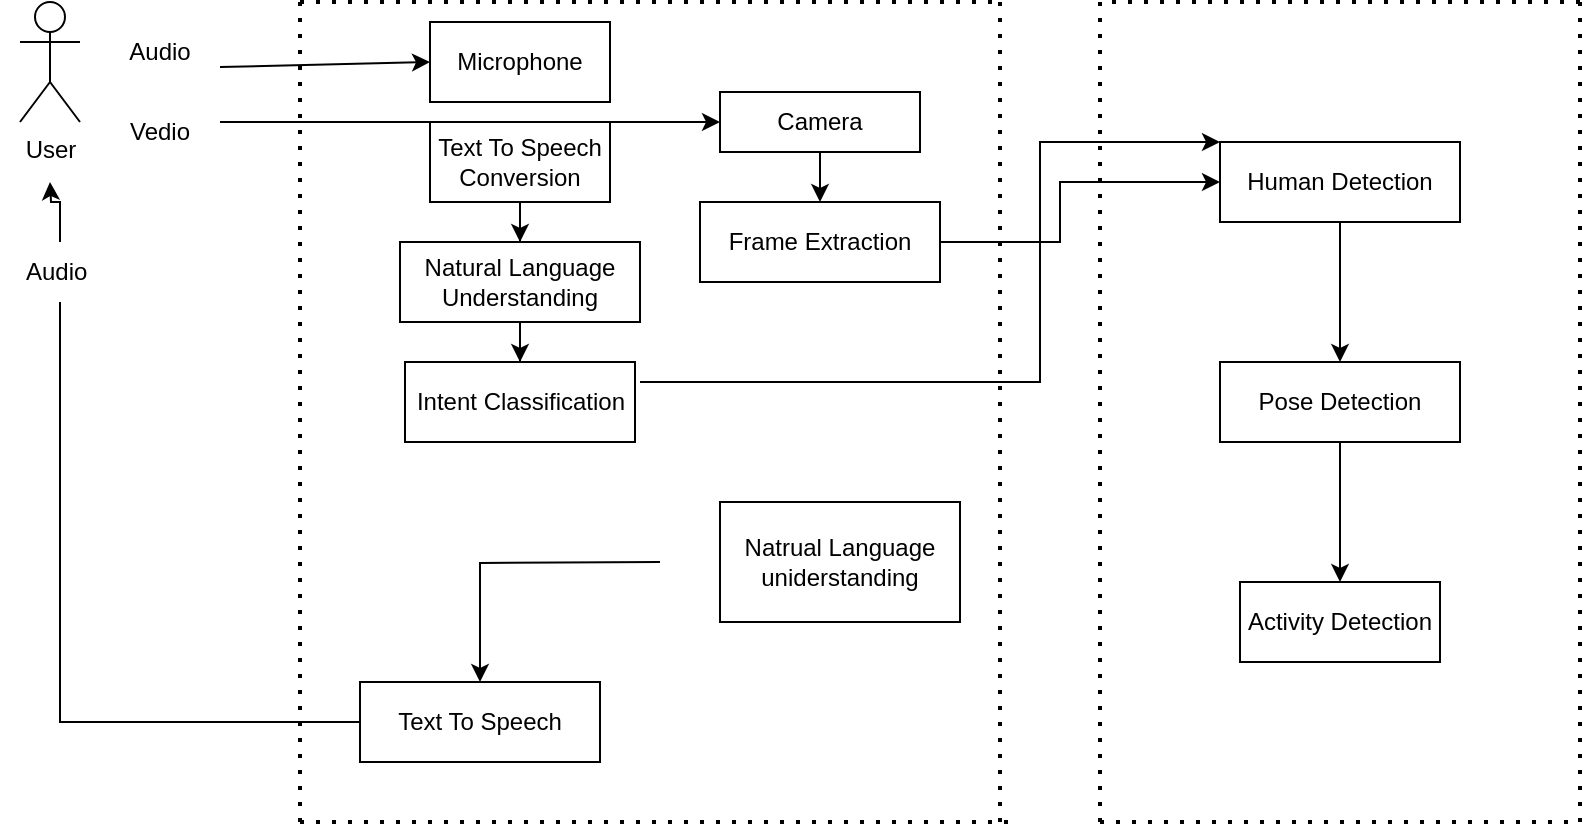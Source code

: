 <mxfile version="20.8.17" type="github">
  <diagram id="N-40P0ZU63dNKIUNeumF" name="Page-1">
    <mxGraphModel dx="806" dy="495" grid="1" gridSize="10" guides="1" tooltips="1" connect="1" arrows="1" fold="1" page="1" pageScale="1" pageWidth="850" pageHeight="1100" math="0" shadow="0">
      <root>
        <mxCell id="0" />
        <mxCell id="1" parent="0" />
        <mxCell id="4Z1Bi0nMA920jdA1TjBO-1" value="User" style="shape=umlActor;verticalLabelPosition=bottom;verticalAlign=top;html=1;outlineConnect=0;" parent="1" vertex="1">
          <mxGeometry x="60" y="40" width="30" height="60" as="geometry" />
        </mxCell>
        <mxCell id="4Z1Bi0nMA920jdA1TjBO-5" value="Audio" style="text;html=1;strokeColor=none;fillColor=none;align=center;verticalAlign=middle;whiteSpace=wrap;rounded=0;" parent="1" vertex="1">
          <mxGeometry x="100" y="50" width="60" height="30" as="geometry" />
        </mxCell>
        <mxCell id="4Z1Bi0nMA920jdA1TjBO-21" style="edgeStyle=orthogonalEdgeStyle;rounded=0;orthogonalLoop=1;jettySize=auto;html=1;" parent="1" source="4Z1Bi0nMA920jdA1TjBO-6" edge="1">
          <mxGeometry relative="1" as="geometry">
            <mxPoint x="410" y="100" as="targetPoint" />
            <Array as="points">
              <mxPoint x="230" y="100" />
              <mxPoint x="230" y="100" />
            </Array>
          </mxGeometry>
        </mxCell>
        <mxCell id="4Z1Bi0nMA920jdA1TjBO-6" value="Vedio" style="text;html=1;strokeColor=none;fillColor=none;align=center;verticalAlign=middle;whiteSpace=wrap;rounded=0;" parent="1" vertex="1">
          <mxGeometry x="100" y="90" width="60" height="30" as="geometry" />
        </mxCell>
        <mxCell id="4Z1Bi0nMA920jdA1TjBO-20" style="edgeStyle=orthogonalEdgeStyle;rounded=0;orthogonalLoop=1;jettySize=auto;html=1;entryX=0.5;entryY=0;entryDx=0;entryDy=0;" parent="1" source="4Z1Bi0nMA920jdA1TjBO-7" target="4Z1Bi0nMA920jdA1TjBO-17" edge="1">
          <mxGeometry relative="1" as="geometry" />
        </mxCell>
        <mxCell id="4Z1Bi0nMA920jdA1TjBO-7" value="Text To Speech Conversion" style="rounded=0;whiteSpace=wrap;html=1;" parent="1" vertex="1">
          <mxGeometry x="265" y="100" width="90" height="40" as="geometry" />
        </mxCell>
        <mxCell id="4Z1Bi0nMA920jdA1TjBO-10" value="Intent Classification" style="whiteSpace=wrap;html=1;" parent="1" vertex="1">
          <mxGeometry x="252.5" y="220" width="115" height="40" as="geometry" />
        </mxCell>
        <mxCell id="4Z1Bi0nMA920jdA1TjBO-12" value="Frame Extraction" style="whiteSpace=wrap;html=1;" parent="1" vertex="1">
          <mxGeometry x="400" y="140" width="120" height="40" as="geometry" />
        </mxCell>
        <mxCell id="4Z1Bi0nMA920jdA1TjBO-19" style="edgeStyle=orthogonalEdgeStyle;rounded=0;orthogonalLoop=1;jettySize=auto;html=1;entryX=0.5;entryY=0;entryDx=0;entryDy=0;" parent="1" source="4Z1Bi0nMA920jdA1TjBO-17" target="4Z1Bi0nMA920jdA1TjBO-10" edge="1">
          <mxGeometry relative="1" as="geometry" />
        </mxCell>
        <mxCell id="4Z1Bi0nMA920jdA1TjBO-17" value="Natural Language Understanding" style="rounded=0;whiteSpace=wrap;html=1;" parent="1" vertex="1">
          <mxGeometry x="250" y="160" width="120" height="40" as="geometry" />
        </mxCell>
        <mxCell id="4Z1Bi0nMA920jdA1TjBO-22" value="Human Detection" style="whiteSpace=wrap;html=1;" parent="1" vertex="1">
          <mxGeometry x="660" y="110" width="120" height="40" as="geometry" />
        </mxCell>
        <mxCell id="4Z1Bi0nMA920jdA1TjBO-27" value="" style="edgeStyle=orthogonalEdgeStyle;rounded=0;orthogonalLoop=1;jettySize=auto;html=1;" parent="1" source="4Z1Bi0nMA920jdA1TjBO-24" target="4Z1Bi0nMA920jdA1TjBO-26" edge="1">
          <mxGeometry relative="1" as="geometry" />
        </mxCell>
        <mxCell id="4Z1Bi0nMA920jdA1TjBO-24" value="Pose Detection" style="whiteSpace=wrap;html=1;" parent="1" vertex="1">
          <mxGeometry x="660" y="220" width="120" height="40" as="geometry" />
        </mxCell>
        <mxCell id="4Z1Bi0nMA920jdA1TjBO-29" value="" style="edgeStyle=orthogonalEdgeStyle;rounded=0;orthogonalLoop=1;jettySize=auto;html=1;" parent="1" target="4Z1Bi0nMA920jdA1TjBO-28" edge="1">
          <mxGeometry relative="1" as="geometry">
            <mxPoint x="380" y="320" as="sourcePoint" />
          </mxGeometry>
        </mxCell>
        <mxCell id="4Z1Bi0nMA920jdA1TjBO-26" value="Activity Detection" style="whiteSpace=wrap;html=1;" parent="1" vertex="1">
          <mxGeometry x="670" y="330" width="100" height="40" as="geometry" />
        </mxCell>
        <mxCell id="4Z1Bi0nMA920jdA1TjBO-30" value="" style="edgeStyle=orthogonalEdgeStyle;rounded=0;orthogonalLoop=1;jettySize=auto;html=1;startArrow=none;" parent="1" source="4Z1Bi0nMA920jdA1TjBO-31" edge="1">
          <mxGeometry relative="1" as="geometry">
            <mxPoint x="75" y="130" as="targetPoint" />
          </mxGeometry>
        </mxCell>
        <mxCell id="4Z1Bi0nMA920jdA1TjBO-28" value="Text To Speech&lt;br&gt;" style="whiteSpace=wrap;html=1;" parent="1" vertex="1">
          <mxGeometry x="230" y="380" width="120" height="40" as="geometry" />
        </mxCell>
        <mxCell id="4Z1Bi0nMA920jdA1TjBO-32" value="" style="edgeStyle=orthogonalEdgeStyle;rounded=0;orthogonalLoop=1;jettySize=auto;html=1;endArrow=none;" parent="1" source="4Z1Bi0nMA920jdA1TjBO-28" target="4Z1Bi0nMA920jdA1TjBO-31" edge="1">
          <mxGeometry relative="1" as="geometry">
            <mxPoint x="420" y="300" as="sourcePoint" />
            <mxPoint x="75" y="130" as="targetPoint" />
          </mxGeometry>
        </mxCell>
        <mxCell id="4Z1Bi0nMA920jdA1TjBO-31" value="Audio&amp;nbsp;&lt;br&gt;" style="text;html=1;strokeColor=none;fillColor=none;align=center;verticalAlign=middle;whiteSpace=wrap;rounded=0;" parent="1" vertex="1">
          <mxGeometry x="50" y="160" width="60" height="30" as="geometry" />
        </mxCell>
        <mxCell id="4Z1Bi0nMA920jdA1TjBO-33" value="" style="endArrow=none;dashed=1;html=1;dashPattern=1 3;strokeWidth=2;rounded=0;" parent="1" edge="1">
          <mxGeometry width="50" height="50" relative="1" as="geometry">
            <mxPoint x="200" y="450" as="sourcePoint" />
            <mxPoint x="200" y="40" as="targetPoint" />
          </mxGeometry>
        </mxCell>
        <mxCell id="4Z1Bi0nMA920jdA1TjBO-34" value="" style="endArrow=none;dashed=1;html=1;dashPattern=1 3;strokeWidth=2;rounded=0;" parent="1" edge="1">
          <mxGeometry width="50" height="50" relative="1" as="geometry">
            <mxPoint x="200" y="450" as="sourcePoint" />
            <mxPoint x="560" y="450" as="targetPoint" />
          </mxGeometry>
        </mxCell>
        <mxCell id="4Z1Bi0nMA920jdA1TjBO-36" value="" style="endArrow=none;dashed=1;html=1;dashPattern=1 3;strokeWidth=2;rounded=0;" parent="1" edge="1">
          <mxGeometry width="50" height="50" relative="1" as="geometry">
            <mxPoint x="550" y="450" as="sourcePoint" />
            <mxPoint x="550" y="40" as="targetPoint" />
          </mxGeometry>
        </mxCell>
        <mxCell id="4Z1Bi0nMA920jdA1TjBO-37" value="" style="endArrow=none;dashed=1;html=1;dashPattern=1 3;strokeWidth=2;rounded=0;" parent="1" edge="1">
          <mxGeometry width="50" height="50" relative="1" as="geometry">
            <mxPoint x="200" y="40" as="sourcePoint" />
            <mxPoint x="550" y="40" as="targetPoint" />
          </mxGeometry>
        </mxCell>
        <mxCell id="GFV5WTKUDK0WAsZD-e3U-1" value="Camera&lt;br&gt;" style="rounded=0;whiteSpace=wrap;html=1;" vertex="1" parent="1">
          <mxGeometry x="410" y="85" width="100" height="30" as="geometry" />
        </mxCell>
        <mxCell id="GFV5WTKUDK0WAsZD-e3U-2" value="" style="endArrow=classic;html=1;rounded=0;exitX=0.5;exitY=1;exitDx=0;exitDy=0;entryX=0.5;entryY=0;entryDx=0;entryDy=0;" edge="1" parent="1" source="GFV5WTKUDK0WAsZD-e3U-1" target="4Z1Bi0nMA920jdA1TjBO-12">
          <mxGeometry width="50" height="50" relative="1" as="geometry">
            <mxPoint x="390" y="280" as="sourcePoint" />
            <mxPoint x="440" y="230" as="targetPoint" />
          </mxGeometry>
        </mxCell>
        <mxCell id="GFV5WTKUDK0WAsZD-e3U-3" value="Microphone" style="rounded=0;whiteSpace=wrap;html=1;" vertex="1" parent="1">
          <mxGeometry x="265" y="50" width="90" height="40" as="geometry" />
        </mxCell>
        <mxCell id="GFV5WTKUDK0WAsZD-e3U-4" value="" style="endArrow=classic;html=1;rounded=0;exitX=1;exitY=0.75;exitDx=0;exitDy=0;entryX=0;entryY=0.5;entryDx=0;entryDy=0;" edge="1" parent="1" source="4Z1Bi0nMA920jdA1TjBO-5" target="GFV5WTKUDK0WAsZD-e3U-3">
          <mxGeometry width="50" height="50" relative="1" as="geometry">
            <mxPoint x="390" y="280" as="sourcePoint" />
            <mxPoint x="440" y="230" as="targetPoint" />
          </mxGeometry>
        </mxCell>
        <mxCell id="GFV5WTKUDK0WAsZD-e3U-5" value="" style="endArrow=none;dashed=1;html=1;dashPattern=1 3;strokeWidth=2;rounded=0;" edge="1" parent="1">
          <mxGeometry width="50" height="50" relative="1" as="geometry">
            <mxPoint x="600" y="450" as="sourcePoint" />
            <mxPoint x="600" y="40" as="targetPoint" />
          </mxGeometry>
        </mxCell>
        <mxCell id="GFV5WTKUDK0WAsZD-e3U-6" value="" style="endArrow=none;dashed=1;html=1;dashPattern=1 3;strokeWidth=2;rounded=0;" edge="1" parent="1">
          <mxGeometry width="50" height="50" relative="1" as="geometry">
            <mxPoint x="840" y="450" as="sourcePoint" />
            <mxPoint x="840" y="40" as="targetPoint" />
          </mxGeometry>
        </mxCell>
        <mxCell id="GFV5WTKUDK0WAsZD-e3U-7" value="" style="endArrow=none;dashed=1;html=1;dashPattern=1 3;strokeWidth=2;rounded=0;" edge="1" parent="1">
          <mxGeometry width="50" height="50" relative="1" as="geometry">
            <mxPoint x="600" y="450" as="sourcePoint" />
            <mxPoint x="840" y="450" as="targetPoint" />
          </mxGeometry>
        </mxCell>
        <mxCell id="GFV5WTKUDK0WAsZD-e3U-8" value="" style="endArrow=none;dashed=1;html=1;dashPattern=1 3;strokeWidth=2;rounded=0;" edge="1" parent="1">
          <mxGeometry width="50" height="50" relative="1" as="geometry">
            <mxPoint x="840" y="40" as="sourcePoint" />
            <mxPoint x="600" y="40" as="targetPoint" />
          </mxGeometry>
        </mxCell>
        <mxCell id="GFV5WTKUDK0WAsZD-e3U-9" value="" style="endArrow=classic;html=1;rounded=0;exitX=0.5;exitY=1;exitDx=0;exitDy=0;entryX=0.5;entryY=0;entryDx=0;entryDy=0;" edge="1" parent="1" source="4Z1Bi0nMA920jdA1TjBO-22" target="4Z1Bi0nMA920jdA1TjBO-24">
          <mxGeometry width="50" height="50" relative="1" as="geometry">
            <mxPoint x="460" y="280" as="sourcePoint" />
            <mxPoint x="510" y="230" as="targetPoint" />
          </mxGeometry>
        </mxCell>
        <mxCell id="GFV5WTKUDK0WAsZD-e3U-10" value="" style="endArrow=classic;html=1;rounded=0;exitX=1;exitY=0.5;exitDx=0;exitDy=0;entryX=0;entryY=0.5;entryDx=0;entryDy=0;" edge="1" parent="1" source="4Z1Bi0nMA920jdA1TjBO-12" target="4Z1Bi0nMA920jdA1TjBO-22">
          <mxGeometry width="50" height="50" relative="1" as="geometry">
            <mxPoint x="460" y="280" as="sourcePoint" />
            <mxPoint x="510" y="230" as="targetPoint" />
            <Array as="points">
              <mxPoint x="580" y="160" />
              <mxPoint x="580" y="130" />
            </Array>
          </mxGeometry>
        </mxCell>
        <mxCell id="GFV5WTKUDK0WAsZD-e3U-11" value="" style="endArrow=classic;html=1;rounded=0;entryX=0;entryY=0;entryDx=0;entryDy=0;" edge="1" parent="1" target="4Z1Bi0nMA920jdA1TjBO-22">
          <mxGeometry width="50" height="50" relative="1" as="geometry">
            <mxPoint x="370" y="230" as="sourcePoint" />
            <mxPoint x="510" y="230" as="targetPoint" />
            <Array as="points">
              <mxPoint x="570" y="230" />
              <mxPoint x="570" y="110" />
            </Array>
          </mxGeometry>
        </mxCell>
        <mxCell id="GFV5WTKUDK0WAsZD-e3U-12" value="Natrual Language uniderstanding" style="rounded=0;whiteSpace=wrap;html=1;" vertex="1" parent="1">
          <mxGeometry x="410" y="290" width="120" height="60" as="geometry" />
        </mxCell>
      </root>
    </mxGraphModel>
  </diagram>
</mxfile>
